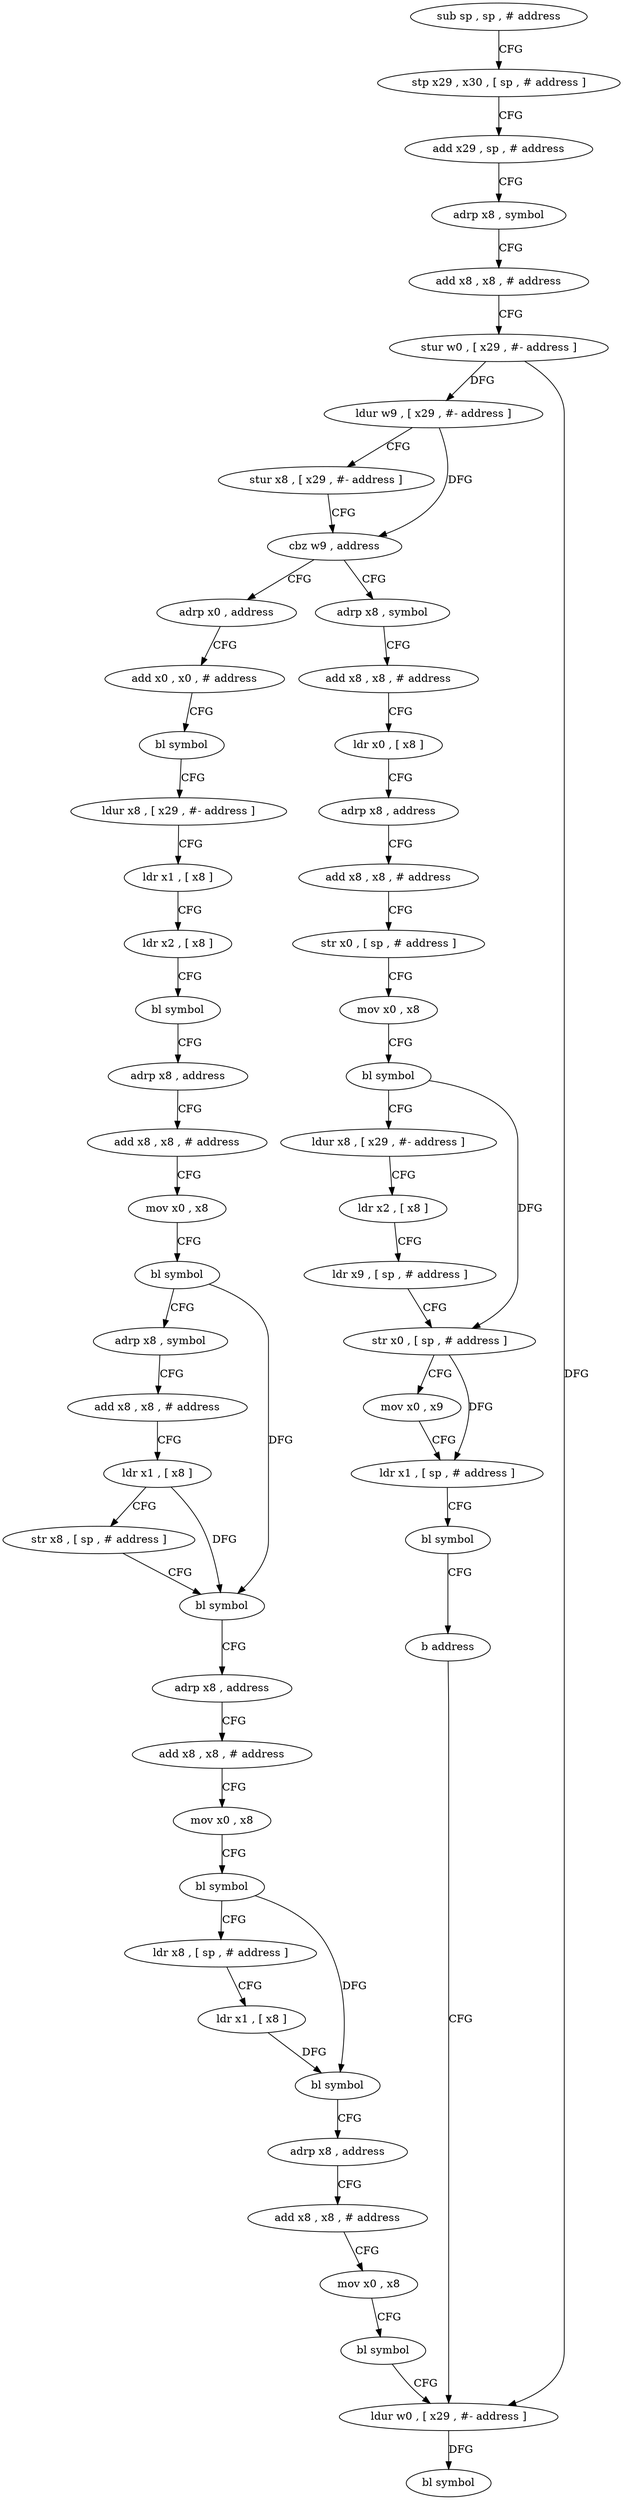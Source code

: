 digraph "func" {
"4199644" [label = "sub sp , sp , # address" ]
"4199648" [label = "stp x29 , x30 , [ sp , # address ]" ]
"4199652" [label = "add x29 , sp , # address" ]
"4199656" [label = "adrp x8 , symbol" ]
"4199660" [label = "add x8 , x8 , # address" ]
"4199664" [label = "stur w0 , [ x29 , #- address ]" ]
"4199668" [label = "ldur w9 , [ x29 , #- address ]" ]
"4199672" [label = "stur x8 , [ x29 , #- address ]" ]
"4199676" [label = "cbz w9 , address" ]
"4199744" [label = "adrp x0 , address" ]
"4199680" [label = "adrp x8 , symbol" ]
"4199748" [label = "add x0 , x0 , # address" ]
"4199752" [label = "bl symbol" ]
"4199756" [label = "ldur x8 , [ x29 , #- address ]" ]
"4199760" [label = "ldr x1 , [ x8 ]" ]
"4199764" [label = "ldr x2 , [ x8 ]" ]
"4199768" [label = "bl symbol" ]
"4199772" [label = "adrp x8 , address" ]
"4199776" [label = "add x8 , x8 , # address" ]
"4199780" [label = "mov x0 , x8" ]
"4199784" [label = "bl symbol" ]
"4199788" [label = "adrp x8 , symbol" ]
"4199792" [label = "add x8 , x8 , # address" ]
"4199796" [label = "ldr x1 , [ x8 ]" ]
"4199800" [label = "str x8 , [ sp , # address ]" ]
"4199804" [label = "bl symbol" ]
"4199808" [label = "adrp x8 , address" ]
"4199812" [label = "add x8 , x8 , # address" ]
"4199816" [label = "mov x0 , x8" ]
"4199820" [label = "bl symbol" ]
"4199824" [label = "ldr x8 , [ sp , # address ]" ]
"4199828" [label = "ldr x1 , [ x8 ]" ]
"4199832" [label = "bl symbol" ]
"4199836" [label = "adrp x8 , address" ]
"4199840" [label = "add x8 , x8 , # address" ]
"4199844" [label = "mov x0 , x8" ]
"4199848" [label = "bl symbol" ]
"4199852" [label = "ldur w0 , [ x29 , #- address ]" ]
"4199684" [label = "add x8 , x8 , # address" ]
"4199688" [label = "ldr x0 , [ x8 ]" ]
"4199692" [label = "adrp x8 , address" ]
"4199696" [label = "add x8 , x8 , # address" ]
"4199700" [label = "str x0 , [ sp , # address ]" ]
"4199704" [label = "mov x0 , x8" ]
"4199708" [label = "bl symbol" ]
"4199712" [label = "ldur x8 , [ x29 , #- address ]" ]
"4199716" [label = "ldr x2 , [ x8 ]" ]
"4199720" [label = "ldr x9 , [ sp , # address ]" ]
"4199724" [label = "str x0 , [ sp , # address ]" ]
"4199728" [label = "mov x0 , x9" ]
"4199732" [label = "ldr x1 , [ sp , # address ]" ]
"4199736" [label = "bl symbol" ]
"4199740" [label = "b address" ]
"4199856" [label = "bl symbol" ]
"4199644" -> "4199648" [ label = "CFG" ]
"4199648" -> "4199652" [ label = "CFG" ]
"4199652" -> "4199656" [ label = "CFG" ]
"4199656" -> "4199660" [ label = "CFG" ]
"4199660" -> "4199664" [ label = "CFG" ]
"4199664" -> "4199668" [ label = "DFG" ]
"4199664" -> "4199852" [ label = "DFG" ]
"4199668" -> "4199672" [ label = "CFG" ]
"4199668" -> "4199676" [ label = "DFG" ]
"4199672" -> "4199676" [ label = "CFG" ]
"4199676" -> "4199744" [ label = "CFG" ]
"4199676" -> "4199680" [ label = "CFG" ]
"4199744" -> "4199748" [ label = "CFG" ]
"4199680" -> "4199684" [ label = "CFG" ]
"4199748" -> "4199752" [ label = "CFG" ]
"4199752" -> "4199756" [ label = "CFG" ]
"4199756" -> "4199760" [ label = "CFG" ]
"4199760" -> "4199764" [ label = "CFG" ]
"4199764" -> "4199768" [ label = "CFG" ]
"4199768" -> "4199772" [ label = "CFG" ]
"4199772" -> "4199776" [ label = "CFG" ]
"4199776" -> "4199780" [ label = "CFG" ]
"4199780" -> "4199784" [ label = "CFG" ]
"4199784" -> "4199788" [ label = "CFG" ]
"4199784" -> "4199804" [ label = "DFG" ]
"4199788" -> "4199792" [ label = "CFG" ]
"4199792" -> "4199796" [ label = "CFG" ]
"4199796" -> "4199800" [ label = "CFG" ]
"4199796" -> "4199804" [ label = "DFG" ]
"4199800" -> "4199804" [ label = "CFG" ]
"4199804" -> "4199808" [ label = "CFG" ]
"4199808" -> "4199812" [ label = "CFG" ]
"4199812" -> "4199816" [ label = "CFG" ]
"4199816" -> "4199820" [ label = "CFG" ]
"4199820" -> "4199824" [ label = "CFG" ]
"4199820" -> "4199832" [ label = "DFG" ]
"4199824" -> "4199828" [ label = "CFG" ]
"4199828" -> "4199832" [ label = "DFG" ]
"4199832" -> "4199836" [ label = "CFG" ]
"4199836" -> "4199840" [ label = "CFG" ]
"4199840" -> "4199844" [ label = "CFG" ]
"4199844" -> "4199848" [ label = "CFG" ]
"4199848" -> "4199852" [ label = "CFG" ]
"4199852" -> "4199856" [ label = "DFG" ]
"4199684" -> "4199688" [ label = "CFG" ]
"4199688" -> "4199692" [ label = "CFG" ]
"4199692" -> "4199696" [ label = "CFG" ]
"4199696" -> "4199700" [ label = "CFG" ]
"4199700" -> "4199704" [ label = "CFG" ]
"4199704" -> "4199708" [ label = "CFG" ]
"4199708" -> "4199712" [ label = "CFG" ]
"4199708" -> "4199724" [ label = "DFG" ]
"4199712" -> "4199716" [ label = "CFG" ]
"4199716" -> "4199720" [ label = "CFG" ]
"4199720" -> "4199724" [ label = "CFG" ]
"4199724" -> "4199728" [ label = "CFG" ]
"4199724" -> "4199732" [ label = "DFG" ]
"4199728" -> "4199732" [ label = "CFG" ]
"4199732" -> "4199736" [ label = "CFG" ]
"4199736" -> "4199740" [ label = "CFG" ]
"4199740" -> "4199852" [ label = "CFG" ]
}
